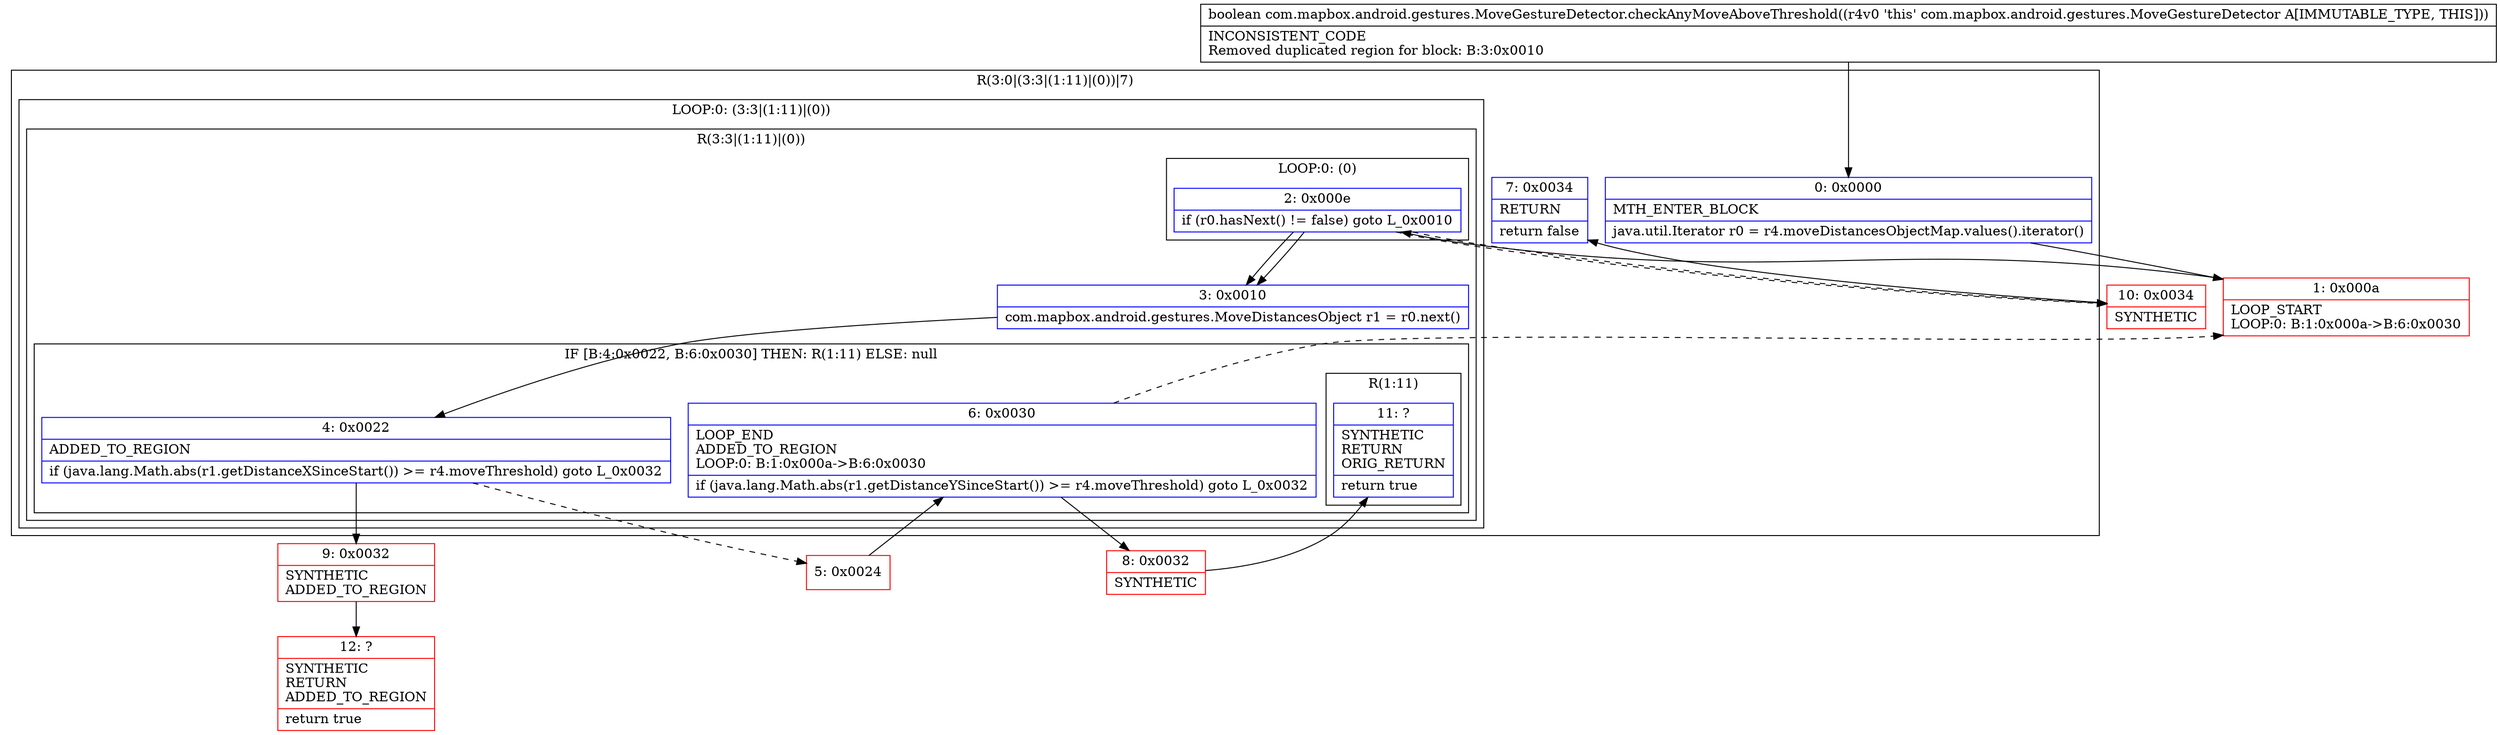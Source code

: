 digraph "CFG forcom.mapbox.android.gestures.MoveGestureDetector.checkAnyMoveAboveThreshold()Z" {
subgraph cluster_Region_792170191 {
label = "R(3:0|(3:3|(1:11)|(0))|7)";
node [shape=record,color=blue];
Node_0 [shape=record,label="{0\:\ 0x0000|MTH_ENTER_BLOCK\l|java.util.Iterator r0 = r4.moveDistancesObjectMap.values().iterator()\l}"];
subgraph cluster_LoopRegion_868076018 {
label = "LOOP:0: (3:3|(1:11)|(0))";
node [shape=record,color=blue];
Node_2 [shape=record,label="{2\:\ 0x000e|if (r0.hasNext() != false) goto L_0x0010\l}"];
subgraph cluster_Region_1226106081 {
label = "R(3:3|(1:11)|(0))";
node [shape=record,color=blue];
Node_3 [shape=record,label="{3\:\ 0x0010|com.mapbox.android.gestures.MoveDistancesObject r1 = r0.next()\l}"];
subgraph cluster_IfRegion_764327307 {
label = "IF [B:4:0x0022, B:6:0x0030] THEN: R(1:11) ELSE: null";
node [shape=record,color=blue];
Node_4 [shape=record,label="{4\:\ 0x0022|ADDED_TO_REGION\l|if (java.lang.Math.abs(r1.getDistanceXSinceStart()) \>= r4.moveThreshold) goto L_0x0032\l}"];
Node_6 [shape=record,label="{6\:\ 0x0030|LOOP_END\lADDED_TO_REGION\lLOOP:0: B:1:0x000a\-\>B:6:0x0030\l|if (java.lang.Math.abs(r1.getDistanceYSinceStart()) \>= r4.moveThreshold) goto L_0x0032\l}"];
subgraph cluster_Region_1054607107 {
label = "R(1:11)";
node [shape=record,color=blue];
Node_11 [shape=record,label="{11\:\ ?|SYNTHETIC\lRETURN\lORIG_RETURN\l|return true\l}"];
}
}
subgraph cluster_LoopRegion_1676913523 {
label = "LOOP:0: (0)";
node [shape=record,color=blue];
Node_2 [shape=record,label="{2\:\ 0x000e|if (r0.hasNext() != false) goto L_0x0010\l}"];
subgraph cluster_Region_221145088 {
label = "R(0)";
node [shape=record,color=blue];
}
}
}
}
Node_7 [shape=record,label="{7\:\ 0x0034|RETURN\l|return false\l}"];
}
Node_1 [shape=record,color=red,label="{1\:\ 0x000a|LOOP_START\lLOOP:0: B:1:0x000a\-\>B:6:0x0030\l}"];
Node_5 [shape=record,color=red,label="{5\:\ 0x0024}"];
Node_8 [shape=record,color=red,label="{8\:\ 0x0032|SYNTHETIC\l}"];
Node_9 [shape=record,color=red,label="{9\:\ 0x0032|SYNTHETIC\lADDED_TO_REGION\l}"];
Node_10 [shape=record,color=red,label="{10\:\ 0x0034|SYNTHETIC\l}"];
Node_12 [shape=record,color=red,label="{12\:\ ?|SYNTHETIC\lRETURN\lADDED_TO_REGION\l|return true\l}"];
MethodNode[shape=record,label="{boolean com.mapbox.android.gestures.MoveGestureDetector.checkAnyMoveAboveThreshold((r4v0 'this' com.mapbox.android.gestures.MoveGestureDetector A[IMMUTABLE_TYPE, THIS]))  | INCONSISTENT_CODE\lRemoved duplicated region for block: B:3:0x0010 \l}"];
MethodNode -> Node_0;
Node_0 -> Node_1;
Node_2 -> Node_3;
Node_2 -> Node_10[style=dashed];
Node_3 -> Node_4;
Node_4 -> Node_5[style=dashed];
Node_4 -> Node_9;
Node_6 -> Node_1[style=dashed];
Node_6 -> Node_8;
Node_2 -> Node_3;
Node_2 -> Node_10[style=dashed];
Node_1 -> Node_2;
Node_5 -> Node_6;
Node_8 -> Node_11;
Node_9 -> Node_12;
Node_10 -> Node_7;
}

